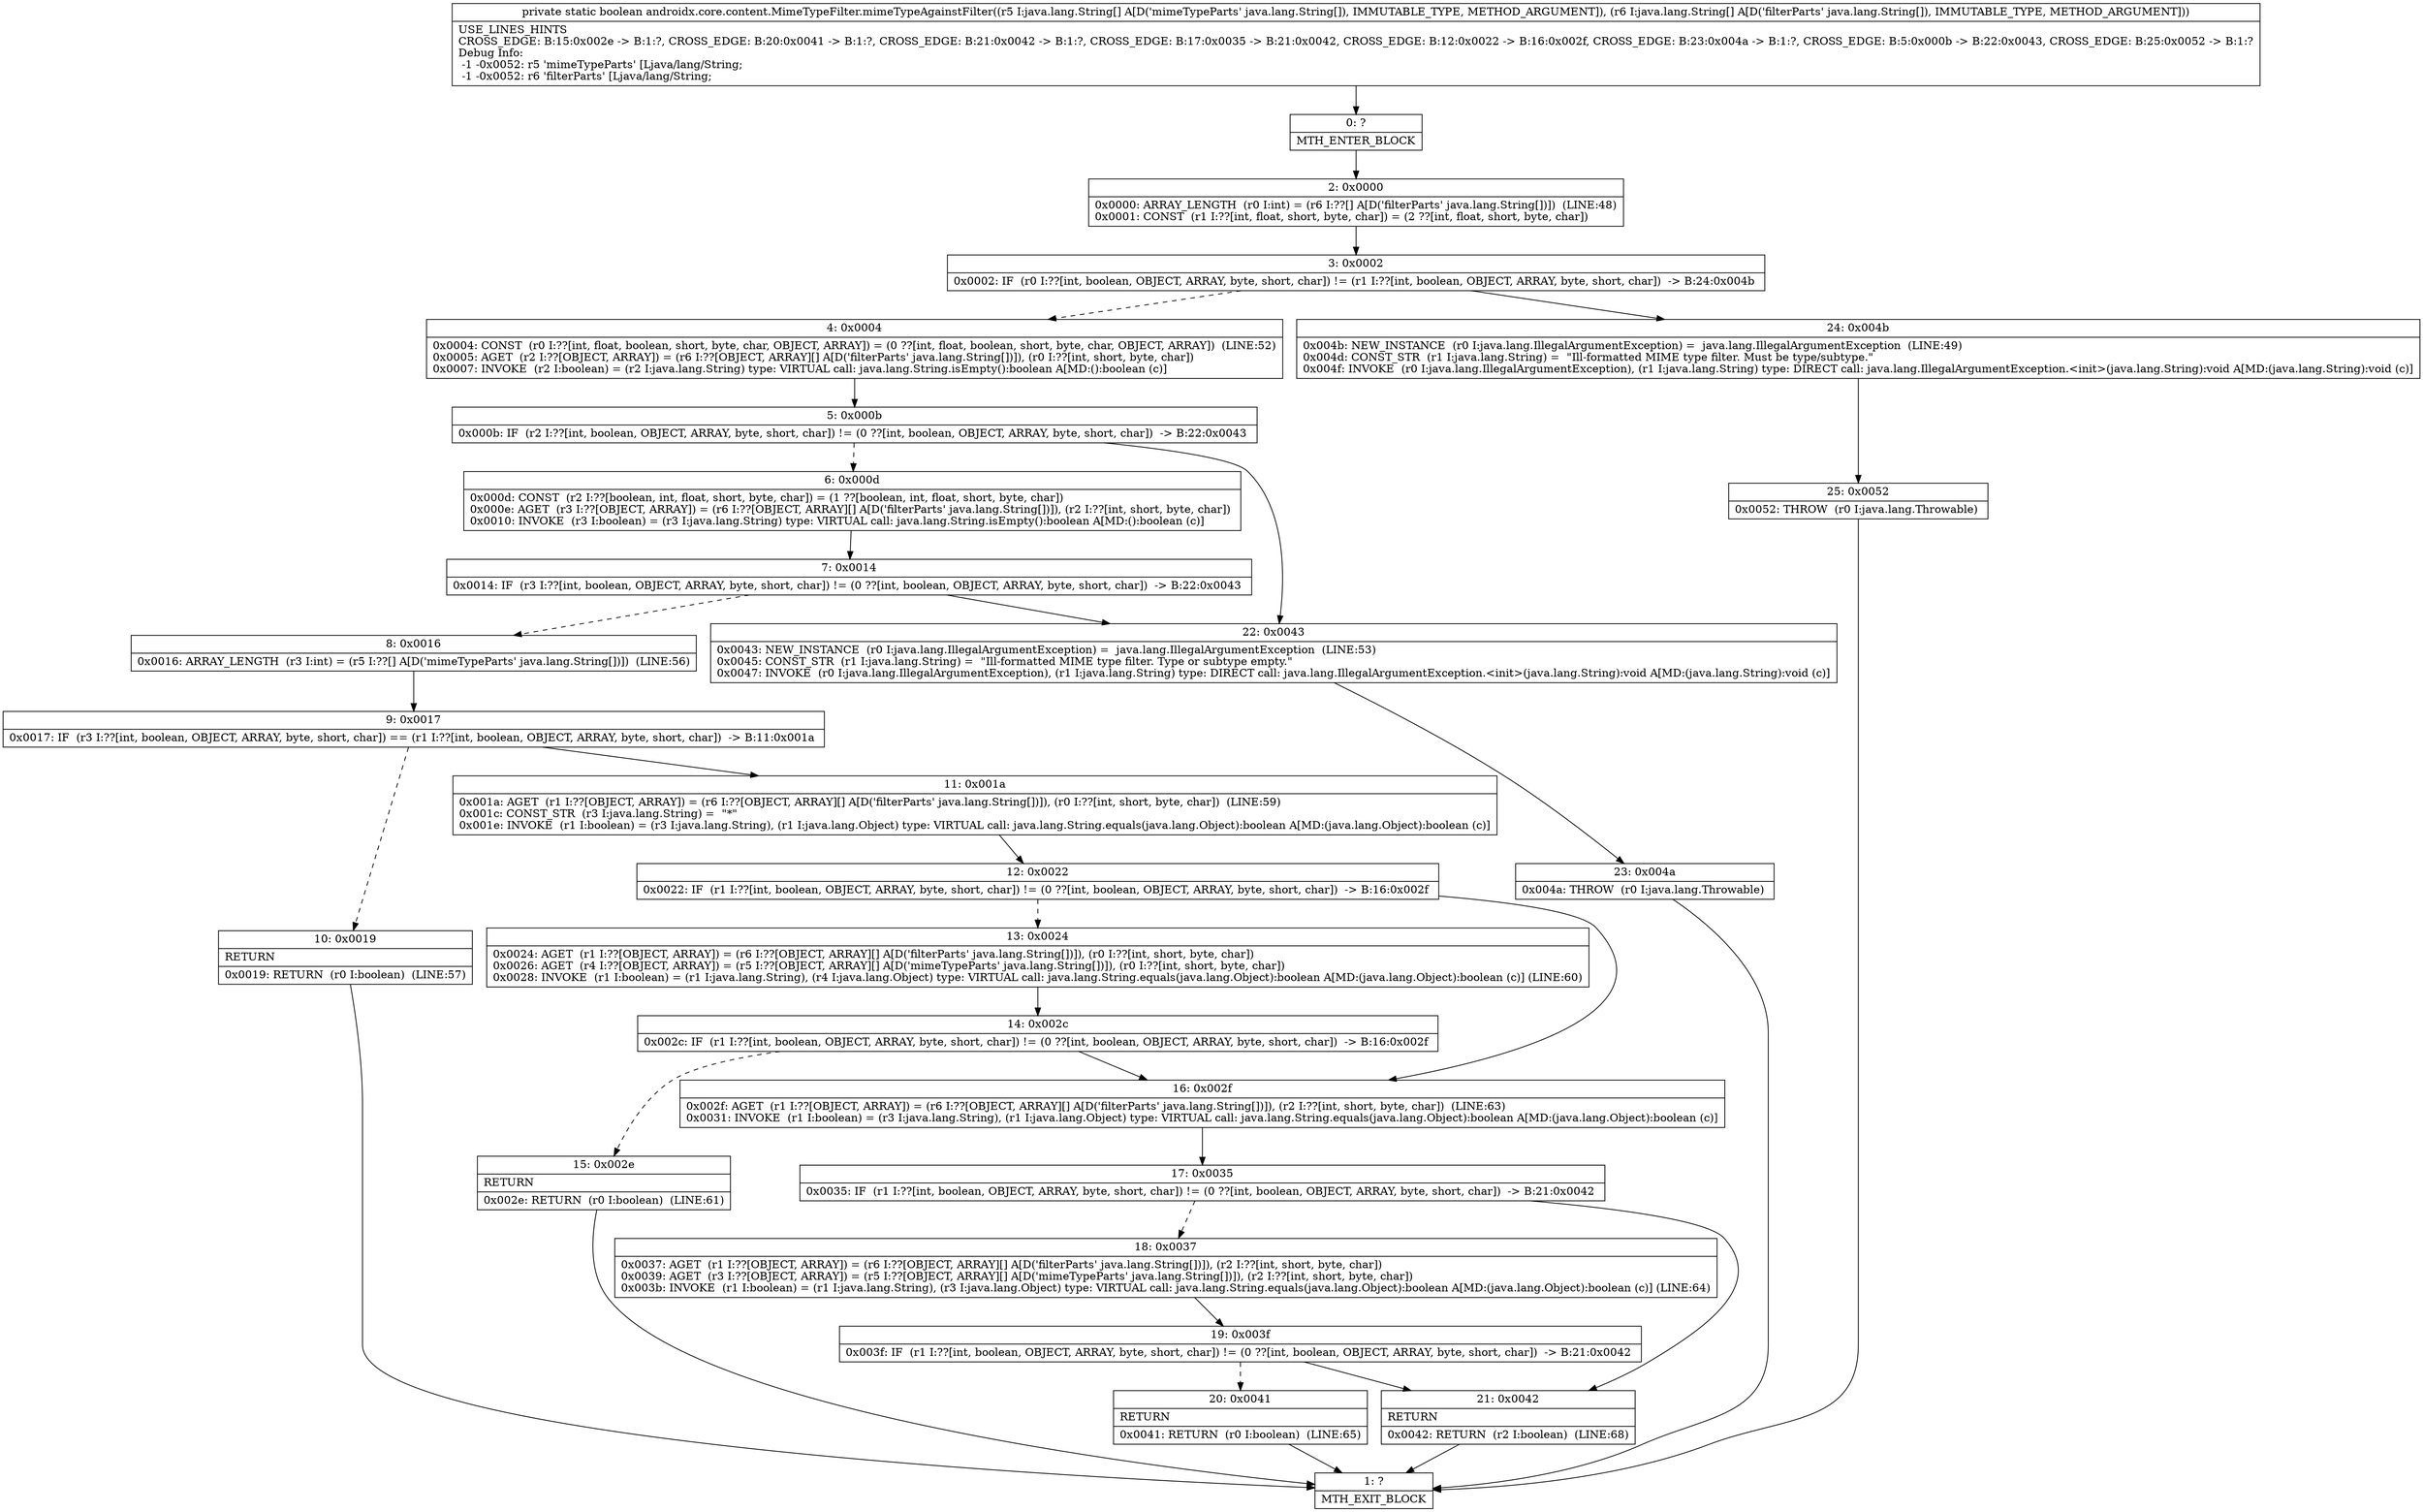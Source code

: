 digraph "CFG forandroidx.core.content.MimeTypeFilter.mimeTypeAgainstFilter([Ljava\/lang\/String;[Ljava\/lang\/String;)Z" {
Node_0 [shape=record,label="{0\:\ ?|MTH_ENTER_BLOCK\l}"];
Node_2 [shape=record,label="{2\:\ 0x0000|0x0000: ARRAY_LENGTH  (r0 I:int) = (r6 I:??[] A[D('filterParts' java.lang.String[])])  (LINE:48)\l0x0001: CONST  (r1 I:??[int, float, short, byte, char]) = (2 ??[int, float, short, byte, char]) \l}"];
Node_3 [shape=record,label="{3\:\ 0x0002|0x0002: IF  (r0 I:??[int, boolean, OBJECT, ARRAY, byte, short, char]) != (r1 I:??[int, boolean, OBJECT, ARRAY, byte, short, char])  \-\> B:24:0x004b \l}"];
Node_4 [shape=record,label="{4\:\ 0x0004|0x0004: CONST  (r0 I:??[int, float, boolean, short, byte, char, OBJECT, ARRAY]) = (0 ??[int, float, boolean, short, byte, char, OBJECT, ARRAY])  (LINE:52)\l0x0005: AGET  (r2 I:??[OBJECT, ARRAY]) = (r6 I:??[OBJECT, ARRAY][] A[D('filterParts' java.lang.String[])]), (r0 I:??[int, short, byte, char]) \l0x0007: INVOKE  (r2 I:boolean) = (r2 I:java.lang.String) type: VIRTUAL call: java.lang.String.isEmpty():boolean A[MD:():boolean (c)]\l}"];
Node_5 [shape=record,label="{5\:\ 0x000b|0x000b: IF  (r2 I:??[int, boolean, OBJECT, ARRAY, byte, short, char]) != (0 ??[int, boolean, OBJECT, ARRAY, byte, short, char])  \-\> B:22:0x0043 \l}"];
Node_6 [shape=record,label="{6\:\ 0x000d|0x000d: CONST  (r2 I:??[boolean, int, float, short, byte, char]) = (1 ??[boolean, int, float, short, byte, char]) \l0x000e: AGET  (r3 I:??[OBJECT, ARRAY]) = (r6 I:??[OBJECT, ARRAY][] A[D('filterParts' java.lang.String[])]), (r2 I:??[int, short, byte, char]) \l0x0010: INVOKE  (r3 I:boolean) = (r3 I:java.lang.String) type: VIRTUAL call: java.lang.String.isEmpty():boolean A[MD:():boolean (c)]\l}"];
Node_7 [shape=record,label="{7\:\ 0x0014|0x0014: IF  (r3 I:??[int, boolean, OBJECT, ARRAY, byte, short, char]) != (0 ??[int, boolean, OBJECT, ARRAY, byte, short, char])  \-\> B:22:0x0043 \l}"];
Node_8 [shape=record,label="{8\:\ 0x0016|0x0016: ARRAY_LENGTH  (r3 I:int) = (r5 I:??[] A[D('mimeTypeParts' java.lang.String[])])  (LINE:56)\l}"];
Node_9 [shape=record,label="{9\:\ 0x0017|0x0017: IF  (r3 I:??[int, boolean, OBJECT, ARRAY, byte, short, char]) == (r1 I:??[int, boolean, OBJECT, ARRAY, byte, short, char])  \-\> B:11:0x001a \l}"];
Node_10 [shape=record,label="{10\:\ 0x0019|RETURN\l|0x0019: RETURN  (r0 I:boolean)  (LINE:57)\l}"];
Node_1 [shape=record,label="{1\:\ ?|MTH_EXIT_BLOCK\l}"];
Node_11 [shape=record,label="{11\:\ 0x001a|0x001a: AGET  (r1 I:??[OBJECT, ARRAY]) = (r6 I:??[OBJECT, ARRAY][] A[D('filterParts' java.lang.String[])]), (r0 I:??[int, short, byte, char])  (LINE:59)\l0x001c: CONST_STR  (r3 I:java.lang.String) =  \"*\" \l0x001e: INVOKE  (r1 I:boolean) = (r3 I:java.lang.String), (r1 I:java.lang.Object) type: VIRTUAL call: java.lang.String.equals(java.lang.Object):boolean A[MD:(java.lang.Object):boolean (c)]\l}"];
Node_12 [shape=record,label="{12\:\ 0x0022|0x0022: IF  (r1 I:??[int, boolean, OBJECT, ARRAY, byte, short, char]) != (0 ??[int, boolean, OBJECT, ARRAY, byte, short, char])  \-\> B:16:0x002f \l}"];
Node_13 [shape=record,label="{13\:\ 0x0024|0x0024: AGET  (r1 I:??[OBJECT, ARRAY]) = (r6 I:??[OBJECT, ARRAY][] A[D('filterParts' java.lang.String[])]), (r0 I:??[int, short, byte, char]) \l0x0026: AGET  (r4 I:??[OBJECT, ARRAY]) = (r5 I:??[OBJECT, ARRAY][] A[D('mimeTypeParts' java.lang.String[])]), (r0 I:??[int, short, byte, char]) \l0x0028: INVOKE  (r1 I:boolean) = (r1 I:java.lang.String), (r4 I:java.lang.Object) type: VIRTUAL call: java.lang.String.equals(java.lang.Object):boolean A[MD:(java.lang.Object):boolean (c)] (LINE:60)\l}"];
Node_14 [shape=record,label="{14\:\ 0x002c|0x002c: IF  (r1 I:??[int, boolean, OBJECT, ARRAY, byte, short, char]) != (0 ??[int, boolean, OBJECT, ARRAY, byte, short, char])  \-\> B:16:0x002f \l}"];
Node_15 [shape=record,label="{15\:\ 0x002e|RETURN\l|0x002e: RETURN  (r0 I:boolean)  (LINE:61)\l}"];
Node_16 [shape=record,label="{16\:\ 0x002f|0x002f: AGET  (r1 I:??[OBJECT, ARRAY]) = (r6 I:??[OBJECT, ARRAY][] A[D('filterParts' java.lang.String[])]), (r2 I:??[int, short, byte, char])  (LINE:63)\l0x0031: INVOKE  (r1 I:boolean) = (r3 I:java.lang.String), (r1 I:java.lang.Object) type: VIRTUAL call: java.lang.String.equals(java.lang.Object):boolean A[MD:(java.lang.Object):boolean (c)]\l}"];
Node_17 [shape=record,label="{17\:\ 0x0035|0x0035: IF  (r1 I:??[int, boolean, OBJECT, ARRAY, byte, short, char]) != (0 ??[int, boolean, OBJECT, ARRAY, byte, short, char])  \-\> B:21:0x0042 \l}"];
Node_18 [shape=record,label="{18\:\ 0x0037|0x0037: AGET  (r1 I:??[OBJECT, ARRAY]) = (r6 I:??[OBJECT, ARRAY][] A[D('filterParts' java.lang.String[])]), (r2 I:??[int, short, byte, char]) \l0x0039: AGET  (r3 I:??[OBJECT, ARRAY]) = (r5 I:??[OBJECT, ARRAY][] A[D('mimeTypeParts' java.lang.String[])]), (r2 I:??[int, short, byte, char]) \l0x003b: INVOKE  (r1 I:boolean) = (r1 I:java.lang.String), (r3 I:java.lang.Object) type: VIRTUAL call: java.lang.String.equals(java.lang.Object):boolean A[MD:(java.lang.Object):boolean (c)] (LINE:64)\l}"];
Node_19 [shape=record,label="{19\:\ 0x003f|0x003f: IF  (r1 I:??[int, boolean, OBJECT, ARRAY, byte, short, char]) != (0 ??[int, boolean, OBJECT, ARRAY, byte, short, char])  \-\> B:21:0x0042 \l}"];
Node_20 [shape=record,label="{20\:\ 0x0041|RETURN\l|0x0041: RETURN  (r0 I:boolean)  (LINE:65)\l}"];
Node_21 [shape=record,label="{21\:\ 0x0042|RETURN\l|0x0042: RETURN  (r2 I:boolean)  (LINE:68)\l}"];
Node_22 [shape=record,label="{22\:\ 0x0043|0x0043: NEW_INSTANCE  (r0 I:java.lang.IllegalArgumentException) =  java.lang.IllegalArgumentException  (LINE:53)\l0x0045: CONST_STR  (r1 I:java.lang.String) =  \"Ill\-formatted MIME type filter. Type or subtype empty.\" \l0x0047: INVOKE  (r0 I:java.lang.IllegalArgumentException), (r1 I:java.lang.String) type: DIRECT call: java.lang.IllegalArgumentException.\<init\>(java.lang.String):void A[MD:(java.lang.String):void (c)]\l}"];
Node_23 [shape=record,label="{23\:\ 0x004a|0x004a: THROW  (r0 I:java.lang.Throwable) \l}"];
Node_24 [shape=record,label="{24\:\ 0x004b|0x004b: NEW_INSTANCE  (r0 I:java.lang.IllegalArgumentException) =  java.lang.IllegalArgumentException  (LINE:49)\l0x004d: CONST_STR  (r1 I:java.lang.String) =  \"Ill\-formatted MIME type filter. Must be type\/subtype.\" \l0x004f: INVOKE  (r0 I:java.lang.IllegalArgumentException), (r1 I:java.lang.String) type: DIRECT call: java.lang.IllegalArgumentException.\<init\>(java.lang.String):void A[MD:(java.lang.String):void (c)]\l}"];
Node_25 [shape=record,label="{25\:\ 0x0052|0x0052: THROW  (r0 I:java.lang.Throwable) \l}"];
MethodNode[shape=record,label="{private static boolean androidx.core.content.MimeTypeFilter.mimeTypeAgainstFilter((r5 I:java.lang.String[] A[D('mimeTypeParts' java.lang.String[]), IMMUTABLE_TYPE, METHOD_ARGUMENT]), (r6 I:java.lang.String[] A[D('filterParts' java.lang.String[]), IMMUTABLE_TYPE, METHOD_ARGUMENT]))  | USE_LINES_HINTS\lCROSS_EDGE: B:15:0x002e \-\> B:1:?, CROSS_EDGE: B:20:0x0041 \-\> B:1:?, CROSS_EDGE: B:21:0x0042 \-\> B:1:?, CROSS_EDGE: B:17:0x0035 \-\> B:21:0x0042, CROSS_EDGE: B:12:0x0022 \-\> B:16:0x002f, CROSS_EDGE: B:23:0x004a \-\> B:1:?, CROSS_EDGE: B:5:0x000b \-\> B:22:0x0043, CROSS_EDGE: B:25:0x0052 \-\> B:1:?\lDebug Info:\l  \-1 \-0x0052: r5 'mimeTypeParts' [Ljava\/lang\/String;\l  \-1 \-0x0052: r6 'filterParts' [Ljava\/lang\/String;\l}"];
MethodNode -> Node_0;Node_0 -> Node_2;
Node_2 -> Node_3;
Node_3 -> Node_4[style=dashed];
Node_3 -> Node_24;
Node_4 -> Node_5;
Node_5 -> Node_6[style=dashed];
Node_5 -> Node_22;
Node_6 -> Node_7;
Node_7 -> Node_8[style=dashed];
Node_7 -> Node_22;
Node_8 -> Node_9;
Node_9 -> Node_10[style=dashed];
Node_9 -> Node_11;
Node_10 -> Node_1;
Node_11 -> Node_12;
Node_12 -> Node_13[style=dashed];
Node_12 -> Node_16;
Node_13 -> Node_14;
Node_14 -> Node_15[style=dashed];
Node_14 -> Node_16;
Node_15 -> Node_1;
Node_16 -> Node_17;
Node_17 -> Node_18[style=dashed];
Node_17 -> Node_21;
Node_18 -> Node_19;
Node_19 -> Node_20[style=dashed];
Node_19 -> Node_21;
Node_20 -> Node_1;
Node_21 -> Node_1;
Node_22 -> Node_23;
Node_23 -> Node_1;
Node_24 -> Node_25;
Node_25 -> Node_1;
}


